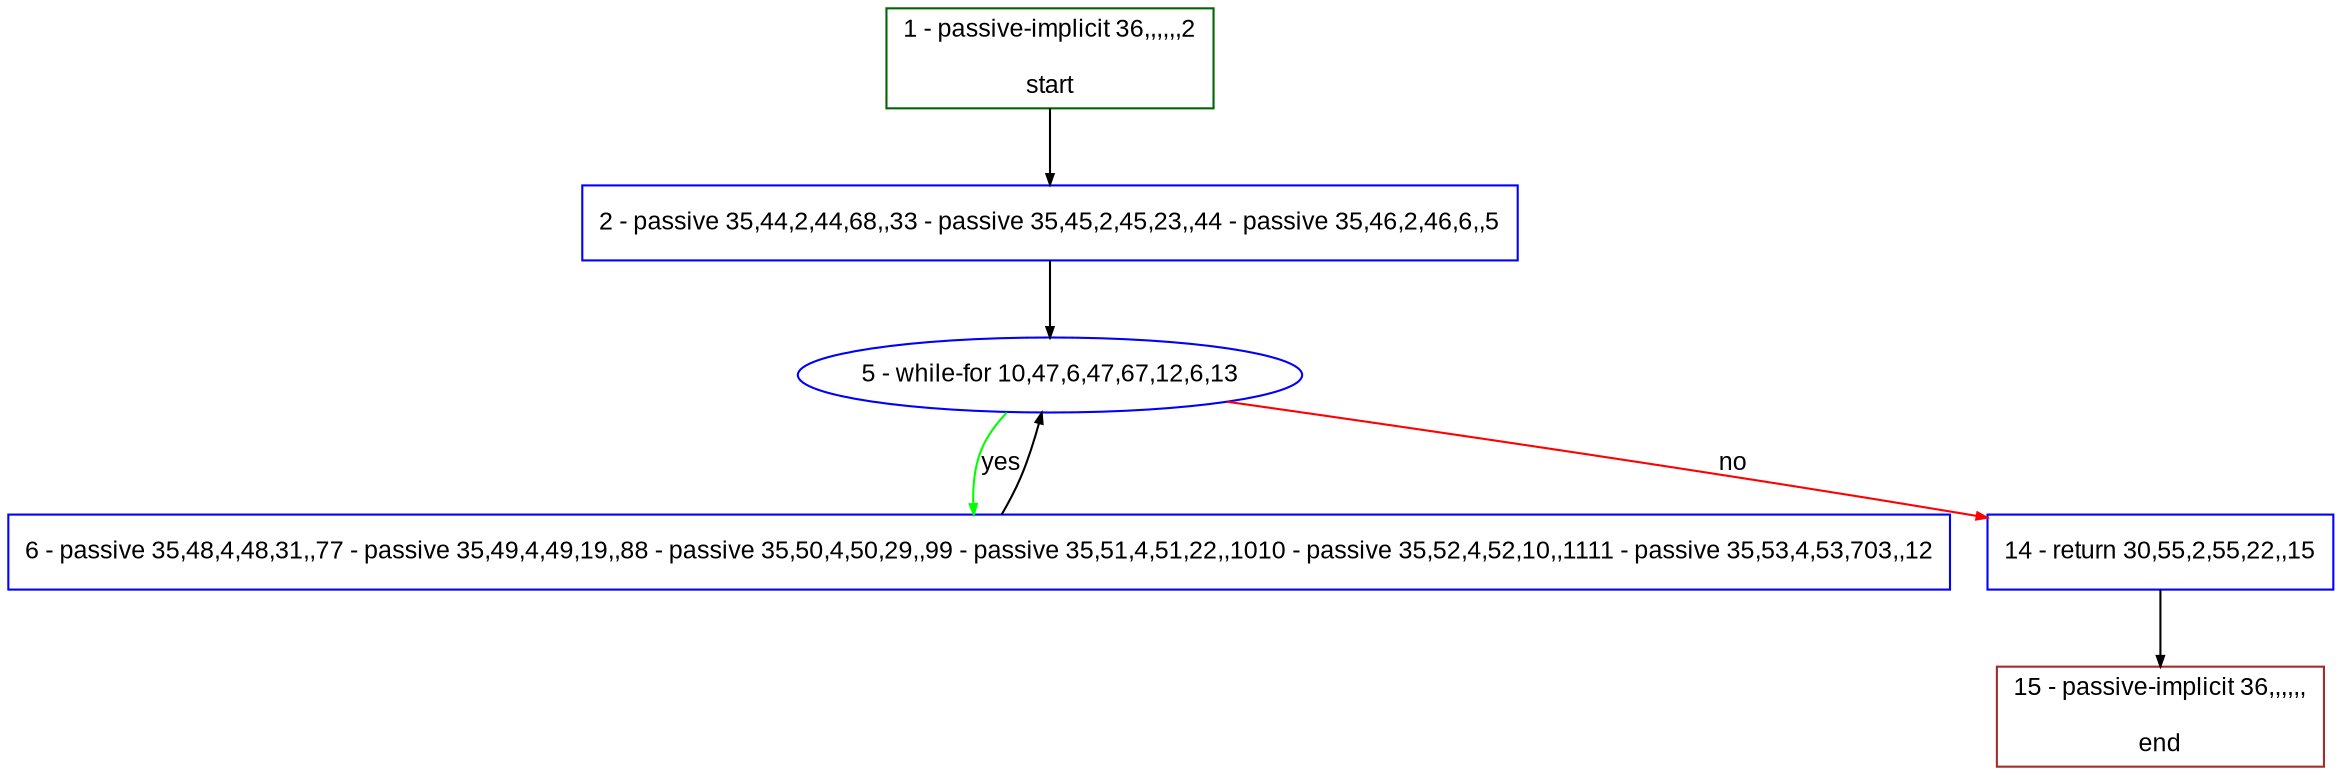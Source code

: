 digraph "" {
  graph [pack="true", label="", fontsize="12", packmode="clust", fontname="Arial", fillcolor="#FFFFCC", bgcolor="white", style="rounded,filled", compound="true"];
  node [node_initialized="no", label="", color="grey", fontsize="12", fillcolor="white", fontname="Arial", style="filled", shape="rectangle", compound="true", fixedsize="false"];
  edge [fontcolor="black", arrowhead="normal", arrowtail="none", arrowsize="0.5", ltail="", label="", color="black", fontsize="12", lhead="", fontname="Arial", dir="forward", compound="true"];
  __N1 [label="2 - passive 35,44,2,44,68,,33 - passive 35,45,2,45,23,,44 - passive 35,46,2,46,6,,5", color="#0000ff", fillcolor="#ffffff", style="filled", shape="box"];
  __N2 [label="1 - passive-implicit 36,,,,,,2\n\nstart", color="#006400", fillcolor="#ffffff", style="filled", shape="box"];
  __N3 [label="5 - while-for 10,47,6,47,67,12,6,13", color="#0000ff", fillcolor="#ffffff", style="filled", shape="oval"];
  __N4 [label="6 - passive 35,48,4,48,31,,77 - passive 35,49,4,49,19,,88 - passive 35,50,4,50,29,,99 - passive 35,51,4,51,22,,1010 - passive 35,52,4,52,10,,1111 - passive 35,53,4,53,703,,12", color="#0000ff", fillcolor="#ffffff", style="filled", shape="box"];
  __N5 [label="14 - return 30,55,2,55,22,,15", color="#0000ff", fillcolor="#ffffff", style="filled", shape="box"];
  __N6 [label="15 - passive-implicit 36,,,,,,\n\nend", color="#a52a2a", fillcolor="#ffffff", style="filled", shape="box"];
  __N2 -> __N1 [arrowhead="normal", arrowtail="none", color="#000000", label="", dir="forward"];
  __N1 -> __N3 [arrowhead="normal", arrowtail="none", color="#000000", label="", dir="forward"];
  __N3 -> __N4 [arrowhead="normal", arrowtail="none", color="#00ff00", label="yes", dir="forward"];
  __N4 -> __N3 [arrowhead="normal", arrowtail="none", color="#000000", label="", dir="forward"];
  __N3 -> __N5 [arrowhead="normal", arrowtail="none", color="#ff0000", label="no", dir="forward"];
  __N5 -> __N6 [arrowhead="normal", arrowtail="none", color="#000000", label="", dir="forward"];
}
